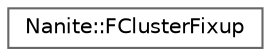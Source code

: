 digraph "Graphical Class Hierarchy"
{
 // INTERACTIVE_SVG=YES
 // LATEX_PDF_SIZE
  bgcolor="transparent";
  edge [fontname=Helvetica,fontsize=10,labelfontname=Helvetica,labelfontsize=10];
  node [fontname=Helvetica,fontsize=10,shape=box,height=0.2,width=0.4];
  rankdir="LR";
  Node0 [id="Node000000",label="Nanite::FClusterFixup",height=0.2,width=0.4,color="grey40", fillcolor="white", style="filled",URL="$dd/dc3/classNanite_1_1FClusterFixup.html",tooltip=" "];
}
